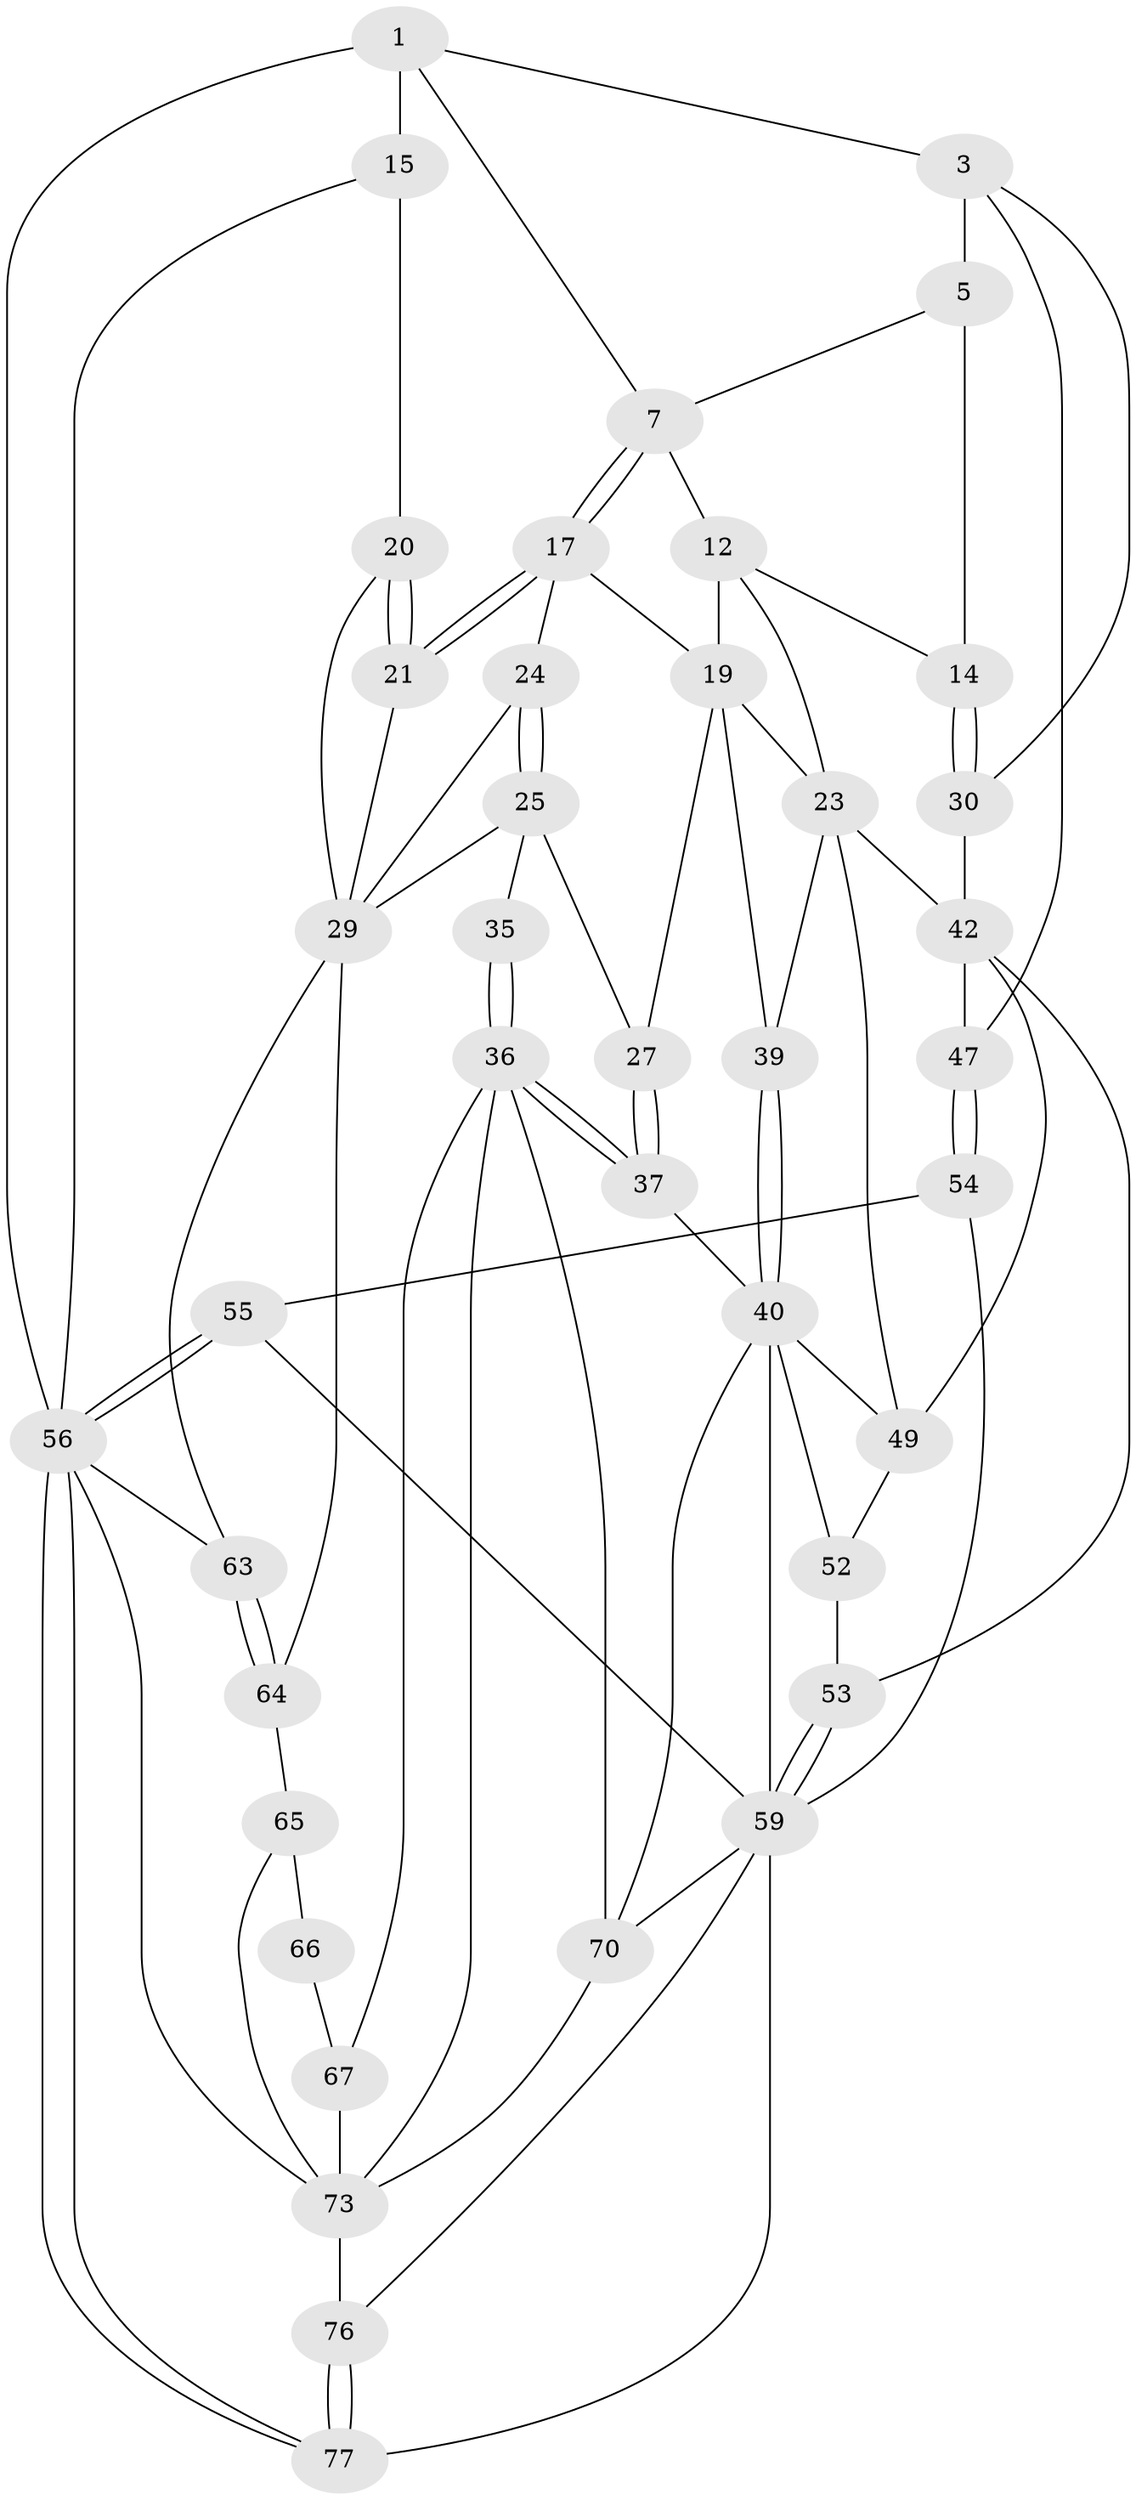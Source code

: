 // original degree distribution, {3: 0.025, 6: 0.2375, 5: 0.475, 4: 0.2625}
// Generated by graph-tools (version 1.1) at 2025/17/03/09/25 04:17:12]
// undirected, 40 vertices, 90 edges
graph export_dot {
graph [start="1"]
  node [color=gray90,style=filled];
  1 [pos="+0.3797126380922313+0",super="+2+6"];
  3 [pos="+0+0.0470442659638967",super="+4+31"];
  5 [pos="+0.3795866811447338+0",super="+10"];
  7 [pos="+0.8552482803156919+0",super="+8"];
  12 [pos="+0.5040648602031849+0.11809034747428987",super="+13+16"];
  14 [pos="+0.25935989286372363+0.2825303786287629"];
  15 [pos="+1+0"];
  17 [pos="+0.825716448294379+0.12009589801722921",super="+18"];
  19 [pos="+0.583081498898296+0.23328643074170974",super="+22"];
  20 [pos="+1+0.4198153196376971"];
  21 [pos="+1+0.3309404738858604"];
  23 [pos="+0.3299152072032721+0.31917973859638327",super="+38"];
  24 [pos="+0.7643852333939448+0.24444639015114505"];
  25 [pos="+0.7600225896271573+0.27202209906599",super="+26+34"];
  27 [pos="+0.65184532196526+0.3929565124016575"];
  29 [pos="+0.7691290916507261+0.24784770708427997",super="+32"];
  30 [pos="+0.2552966885162149+0.2846531850781991"];
  35 [pos="+0.7527549253290501+0.6017036153161189"];
  36 [pos="+0.7076664154419648+0.622443993737301",super="+68"];
  37 [pos="+0.6788347039842961+0.6112918870770316"];
  39 [pos="+0.5065312187585921+0.44018675921049966"];
  40 [pos="+0.594943123690338+0.5951732019170031",super="+50"];
  42 [pos="+0.29820264684419767+0.4911372343054993",super="+43"];
  47 [pos="+0+0.49836148854954987"];
  49 [pos="+0.36511835981460866+0.604188816634402",super="+51"];
  52 [pos="+0.21752197634140602+0.6509979550840401"];
  53 [pos="+0.17774473806218336+0.6409983714817301"];
  54 [pos="+0+0.5169761480615761"];
  55 [pos="+0+0.5594618880753959"];
  56 [pos="+0+1",super="+62"];
  59 [pos="+0.17524889396171497+0.8151020482344503",super="+60+61"];
  63 [pos="+1+0.9813959218613892"];
  64 [pos="+0.9309263551831594+0.7935052087830728"];
  65 [pos="+0.9031267147647084+0.808390477753184",super="+72"];
  66 [pos="+0.8567095933052865+0.8127736740708924"];
  67 [pos="+0.7724297080420899+0.8155856179950681"];
  70 [pos="+0.4841852751168818+0.8465885839034597",super="+79"];
  73 [pos="+0.9358301129376153+1",super="+78+74"];
  76 [pos="+0.19526607444384902+1"];
  77 [pos="+0+1"];
  1 -- 56;
  1 -- 3;
  1 -- 15 [weight=2];
  1 -- 7;
  3 -- 5 [weight=2];
  3 -- 30;
  3 -- 47;
  5 -- 14;
  5 -- 7;
  7 -- 17;
  7 -- 17;
  7 -- 12 [weight=2];
  12 -- 14;
  12 -- 23;
  12 -- 19;
  14 -- 30;
  14 -- 30;
  15 -- 20;
  15 -- 56;
  17 -- 21;
  17 -- 21;
  17 -- 24;
  17 -- 19;
  19 -- 27;
  19 -- 23;
  19 -- 39;
  20 -- 21;
  20 -- 21;
  20 -- 29;
  21 -- 29;
  23 -- 49;
  23 -- 42;
  23 -- 39;
  24 -- 25;
  24 -- 25;
  24 -- 29;
  25 -- 27;
  25 -- 35 [weight=2];
  25 -- 29;
  27 -- 37;
  27 -- 37;
  29 -- 64;
  29 -- 63;
  30 -- 42;
  35 -- 36;
  35 -- 36;
  36 -- 37;
  36 -- 37;
  36 -- 73;
  36 -- 67;
  36 -- 70;
  37 -- 40;
  39 -- 40;
  39 -- 40;
  40 -- 49;
  40 -- 52;
  40 -- 70;
  40 -- 59;
  42 -- 49;
  42 -- 53;
  42 -- 47;
  47 -- 54;
  47 -- 54;
  49 -- 52;
  52 -- 53;
  53 -- 59;
  53 -- 59;
  54 -- 55;
  54 -- 59;
  55 -- 56;
  55 -- 56;
  55 -- 59;
  56 -- 77;
  56 -- 77;
  56 -- 73;
  56 -- 63;
  59 -- 77;
  59 -- 76;
  59 -- 70;
  63 -- 64;
  63 -- 64;
  64 -- 65;
  65 -- 66 [weight=2];
  65 -- 73;
  66 -- 67;
  67 -- 73;
  70 -- 73;
  73 -- 76;
  76 -- 77;
  76 -- 77;
}
